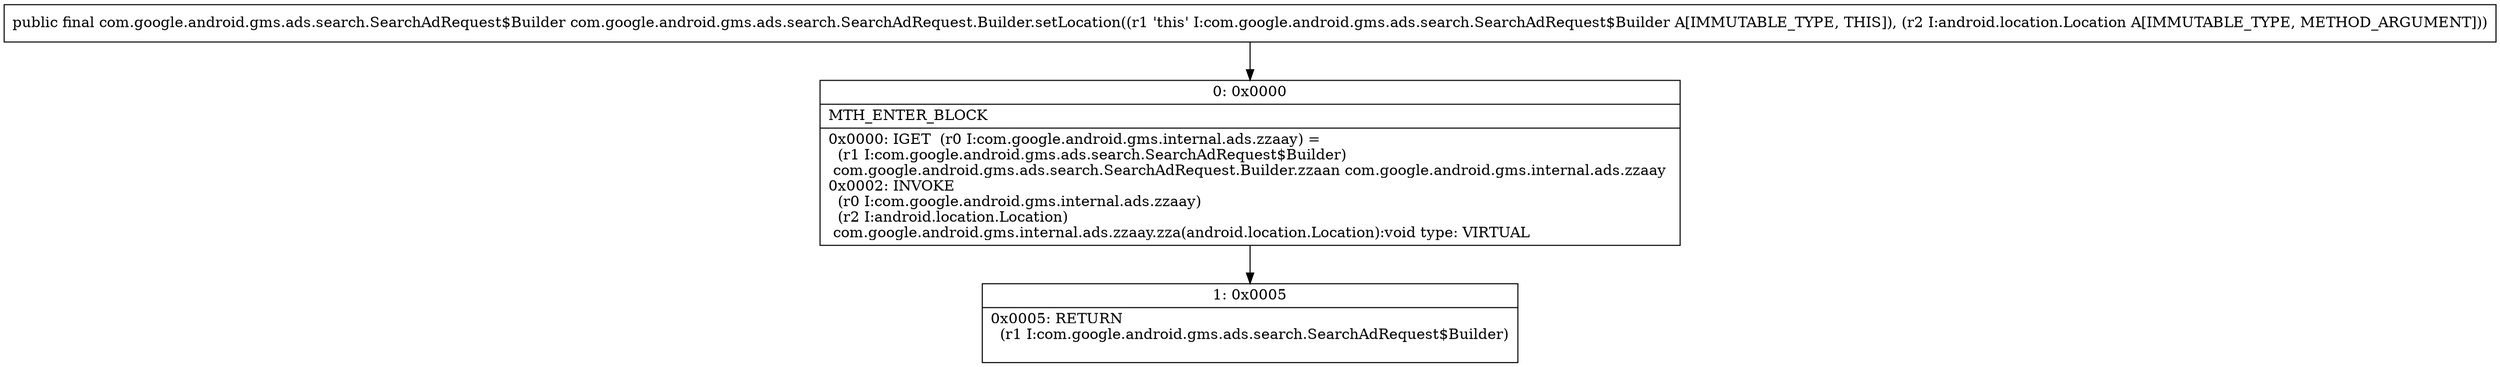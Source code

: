digraph "CFG forcom.google.android.gms.ads.search.SearchAdRequest.Builder.setLocation(Landroid\/location\/Location;)Lcom\/google\/android\/gms\/ads\/search\/SearchAdRequest$Builder;" {
Node_0 [shape=record,label="{0\:\ 0x0000|MTH_ENTER_BLOCK\l|0x0000: IGET  (r0 I:com.google.android.gms.internal.ads.zzaay) = \l  (r1 I:com.google.android.gms.ads.search.SearchAdRequest$Builder)\l com.google.android.gms.ads.search.SearchAdRequest.Builder.zzaan com.google.android.gms.internal.ads.zzaay \l0x0002: INVOKE  \l  (r0 I:com.google.android.gms.internal.ads.zzaay)\l  (r2 I:android.location.Location)\l com.google.android.gms.internal.ads.zzaay.zza(android.location.Location):void type: VIRTUAL \l}"];
Node_1 [shape=record,label="{1\:\ 0x0005|0x0005: RETURN  \l  (r1 I:com.google.android.gms.ads.search.SearchAdRequest$Builder)\l \l}"];
MethodNode[shape=record,label="{public final com.google.android.gms.ads.search.SearchAdRequest$Builder com.google.android.gms.ads.search.SearchAdRequest.Builder.setLocation((r1 'this' I:com.google.android.gms.ads.search.SearchAdRequest$Builder A[IMMUTABLE_TYPE, THIS]), (r2 I:android.location.Location A[IMMUTABLE_TYPE, METHOD_ARGUMENT])) }"];
MethodNode -> Node_0;
Node_0 -> Node_1;
}

